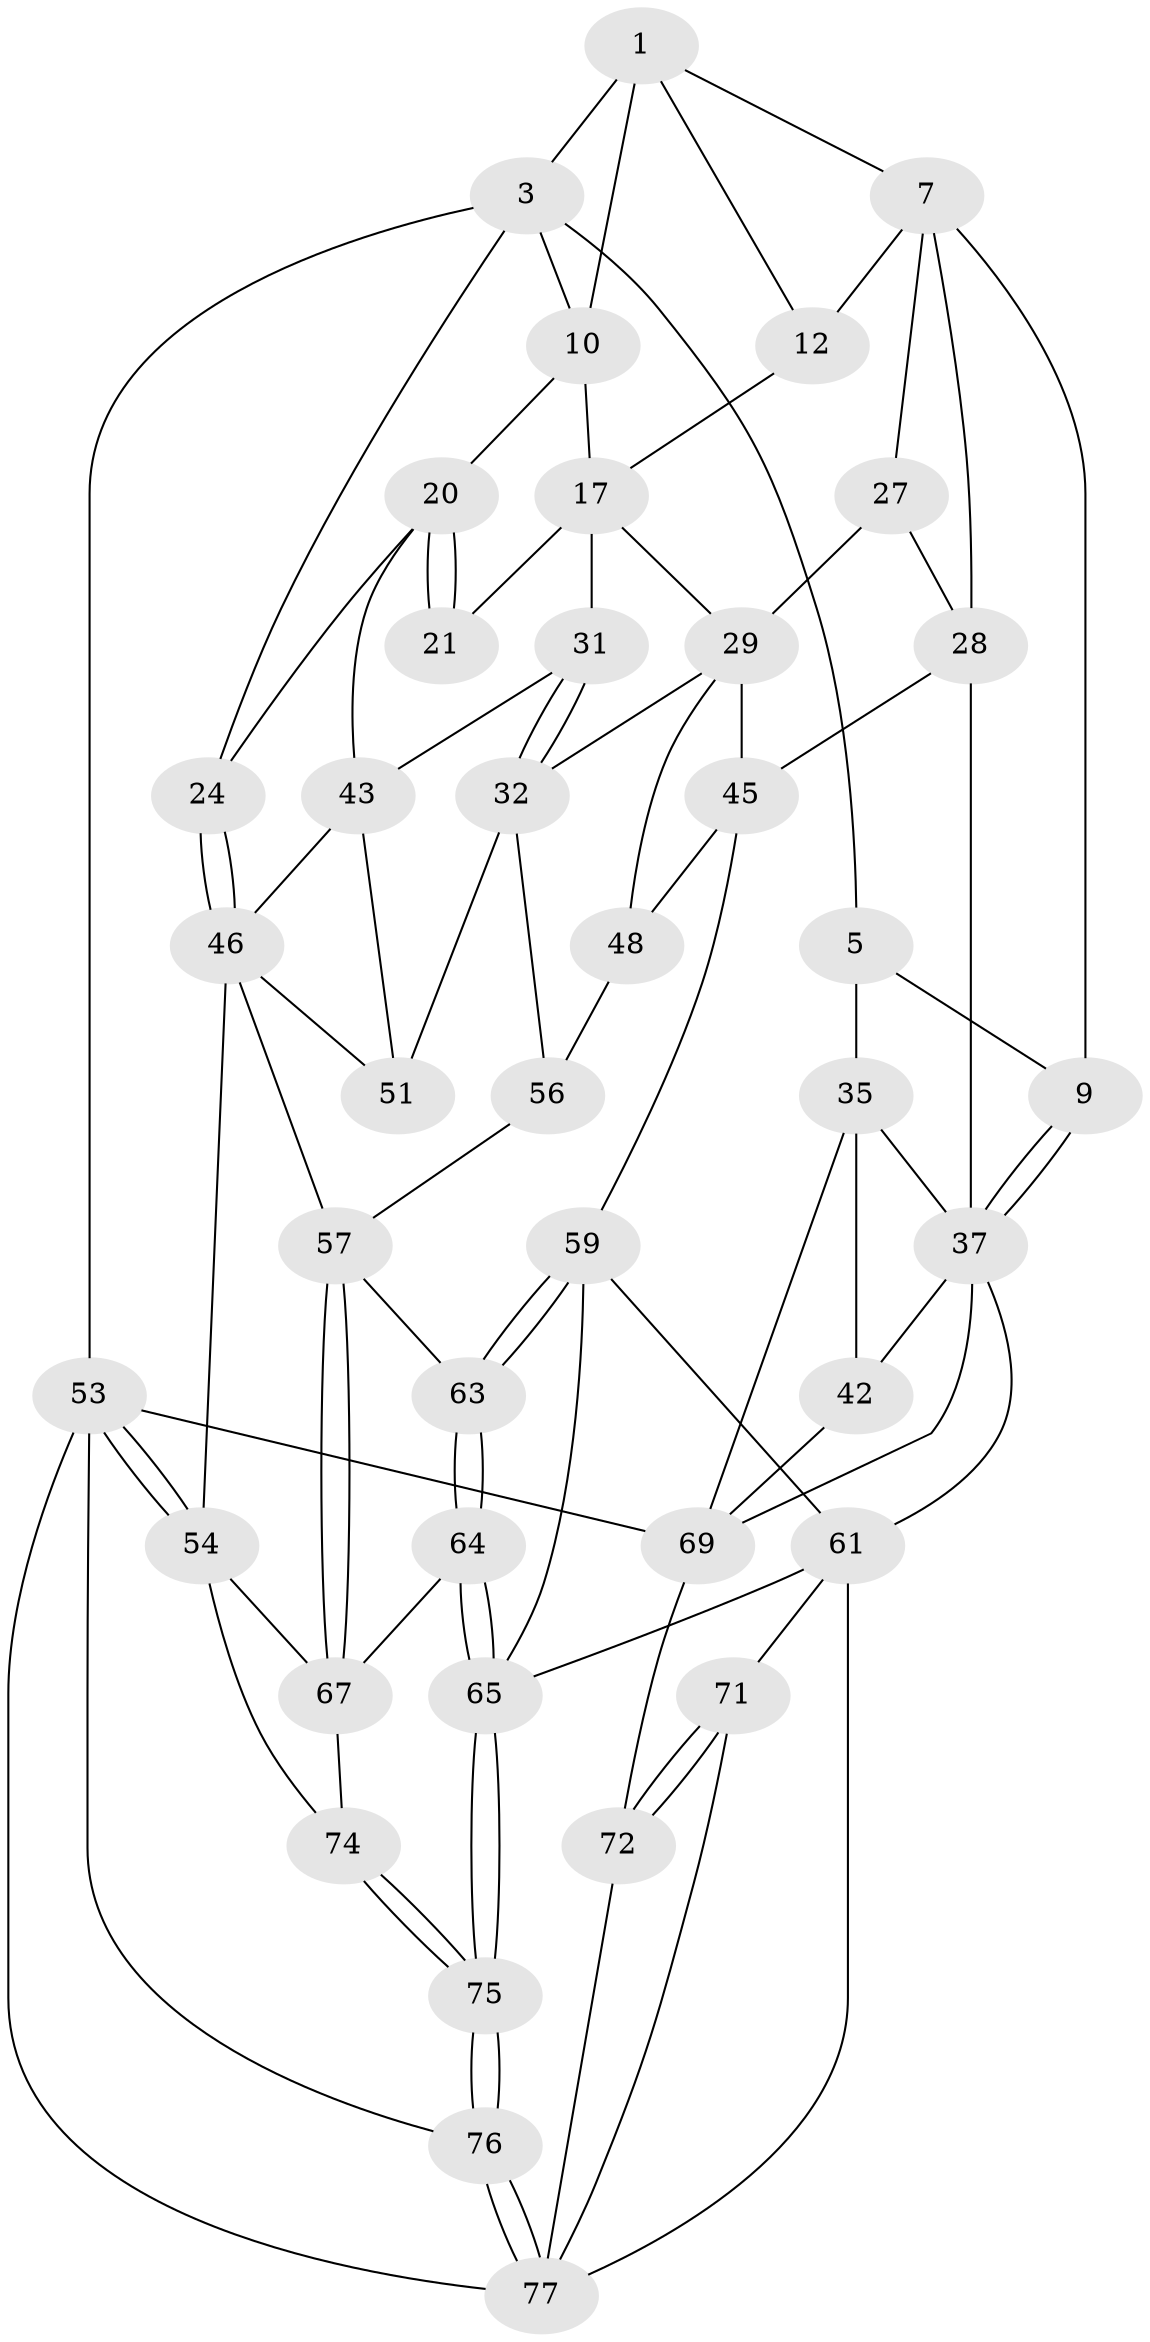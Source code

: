// original degree distribution, {3: 0.03614457831325301, 4: 0.21686746987951808, 6: 0.20481927710843373, 5: 0.5421686746987951}
// Generated by graph-tools (version 1.1) at 2025/28/03/15/25 16:28:08]
// undirected, 41 vertices, 92 edges
graph export_dot {
graph [start="1"]
  node [color=gray90,style=filled];
  1 [pos="+0.4413518900326772+0",super="+2+6"];
  3 [pos="+1+0",super="+4+16"];
  5 [pos="+0.36647518648750127+0"];
  7 [pos="+0.42829546630834175+0.20024829772239505",super="+13+8"];
  9 [pos="+0.15488591031511456+0.2103923163647942"];
  10 [pos="+0.6507146137184531+0.17902520736395797",super="+14"];
  12 [pos="+0.5358734511742289+0.2709004670619067"];
  17 [pos="+0.6868545922169107+0.2663441008595776",super="+18"];
  20 [pos="+0.8271138549366779+0.314993778849692",super="+23"];
  21 [pos="+0.8308776479257297+0.3626809850550412",super="+22"];
  24 [pos="+1+0.13345025345764133"];
  27 [pos="+0.4199525180821374+0.37008202665912715"];
  28 [pos="+0.3563721491519045+0.35855536199095533",super="+38"];
  29 [pos="+0.5892165970853899+0.43308275784110195",super="+30+33"];
  31 [pos="+0.682219818706905+0.4678417002327517"];
  32 [pos="+0.6634127686947365+0.47778994714183737",super="+52"];
  35 [pos="+0+0.17091744029900674",super="+36"];
  37 [pos="+0.14196234153451015+0.21612528093362124",super="+39"];
  42 [pos="+0.004749459921254509+0.6395218001510652",super="+50"];
  43 [pos="+0.9067481224264431+0.4809868935495624",super="+44"];
  45 [pos="+0.42683742115475+0.5246403405384765",super="+49"];
  46 [pos="+1+0.7347043828261685",super="+47+55"];
  48 [pos="+0.5545254427553964+0.614473933364289"];
  51 [pos="+0.8160404156141122+0.6324963039954715"];
  53 [pos="+1+1",super="+81"];
  54 [pos="+1+1",super="+78"];
  56 [pos="+0.7471572910118423+0.6696178230608755"];
  57 [pos="+0.9672495922706297+0.8392639837406669",super="+58"];
  59 [pos="+0.5416146828722536+0.6275743762640312",super="+60"];
  61 [pos="+0.33586848354243976+0.7514202159689262",super="+62+68"];
  63 [pos="+0.7190611976851793+0.7582482303503745"];
  64 [pos="+0.6852133117533031+0.823066794993674"];
  65 [pos="+0.6431356541463938+0.8286361813875776",super="+66"];
  67 [pos="+0.7141400924173629+0.8446415535472565",super="+73"];
  69 [pos="+0+1",super="+70"];
  71 [pos="+0.23612800199670336+0.7626018233844111"];
  72 [pos="+0.01973558000384572+1"];
  74 [pos="+0.6981600492364898+0.9480455064395958"];
  75 [pos="+0.6242579333257914+0.955544579280031"];
  76 [pos="+0.5449883246551+1"];
  77 [pos="+0.4767833393729822+0.9302977584400552",super="+79"];
  1 -- 10 [weight=2];
  1 -- 3;
  1 -- 12;
  1 -- 7;
  3 -- 24;
  3 -- 5;
  3 -- 53;
  3 -- 10;
  5 -- 9;
  5 -- 35;
  7 -- 27;
  7 -- 12;
  7 -- 9;
  7 -- 28;
  9 -- 37;
  9 -- 37;
  10 -- 17;
  10 -- 20;
  12 -- 17;
  17 -- 21 [weight=2];
  17 -- 29;
  17 -- 31;
  20 -- 21 [weight=2];
  20 -- 21;
  20 -- 24;
  20 -- 43;
  24 -- 46;
  24 -- 46;
  27 -- 28;
  27 -- 29;
  28 -- 45;
  28 -- 37;
  29 -- 45;
  29 -- 32;
  29 -- 48;
  31 -- 32;
  31 -- 32;
  31 -- 43;
  32 -- 56;
  32 -- 51;
  35 -- 69;
  35 -- 42 [weight=2];
  35 -- 37;
  37 -- 69;
  37 -- 42;
  37 -- 61;
  42 -- 69;
  43 -- 46;
  43 -- 51;
  45 -- 48;
  45 -- 59;
  46 -- 51;
  46 -- 54;
  46 -- 57;
  48 -- 56;
  53 -- 54 [weight=2];
  53 -- 54;
  53 -- 69;
  53 -- 77;
  53 -- 76;
  54 -- 74;
  54 -- 67;
  56 -- 57;
  57 -- 67;
  57 -- 67;
  57 -- 63;
  59 -- 63;
  59 -- 63;
  59 -- 61;
  59 -- 65;
  61 -- 71;
  61 -- 65;
  61 -- 77;
  63 -- 64;
  63 -- 64;
  64 -- 65;
  64 -- 65;
  64 -- 67;
  65 -- 75;
  65 -- 75;
  67 -- 74;
  69 -- 72;
  71 -- 72;
  71 -- 72;
  71 -- 77;
  72 -- 77;
  74 -- 75;
  74 -- 75;
  75 -- 76;
  75 -- 76;
  76 -- 77;
  76 -- 77;
}
